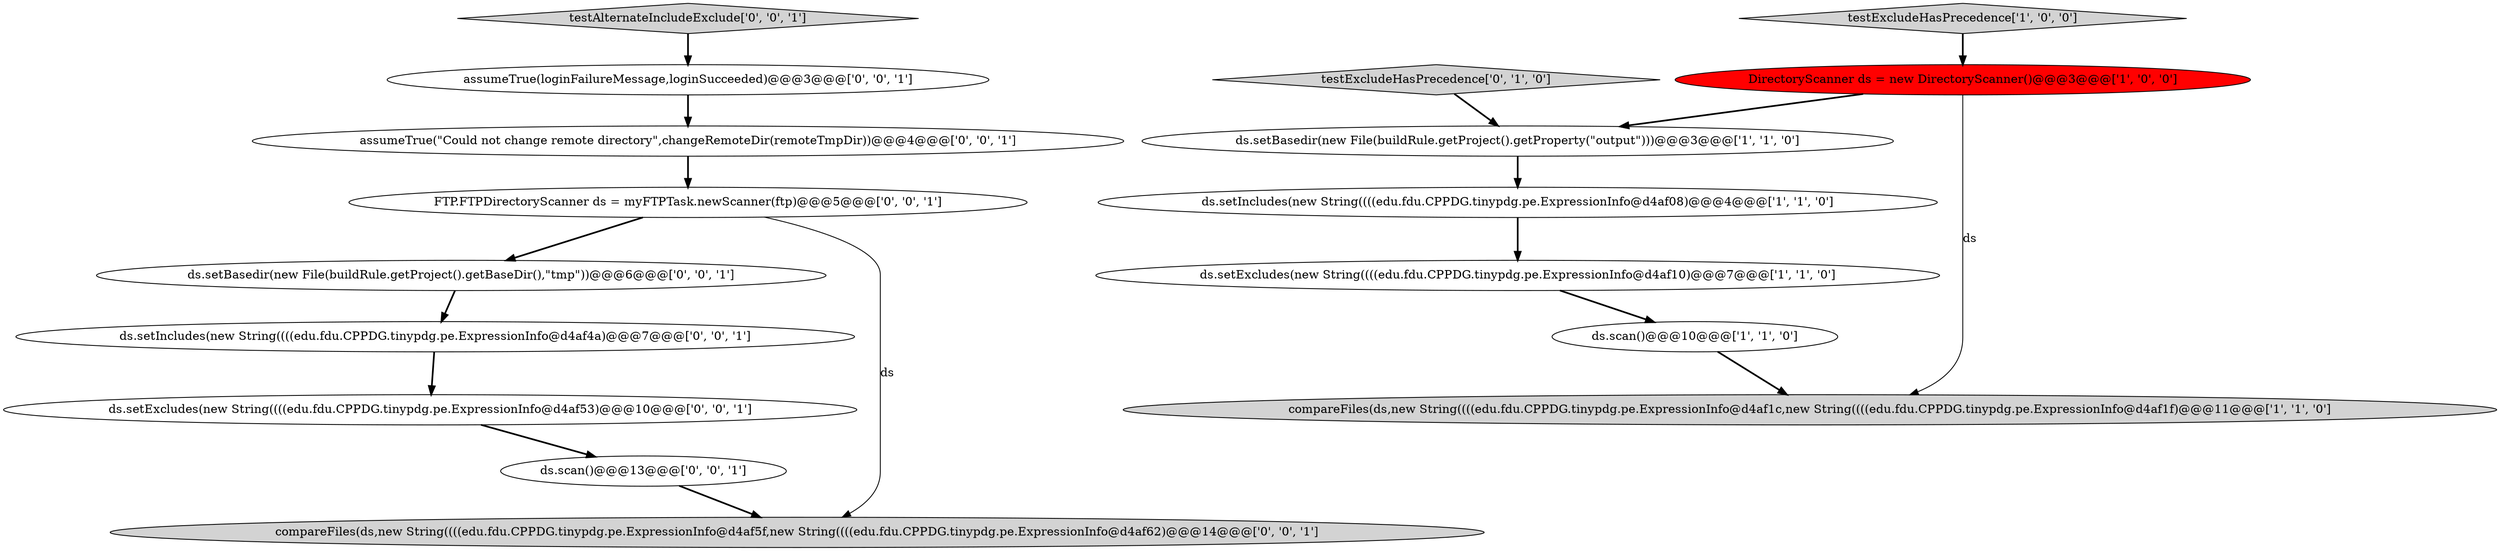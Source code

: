 digraph {
9 [style = filled, label = "FTP.FTPDirectoryScanner ds = myFTPTask.newScanner(ftp)@@@5@@@['0', '0', '1']", fillcolor = white, shape = ellipse image = "AAA0AAABBB3BBB"];
4 [style = filled, label = "DirectoryScanner ds = new DirectoryScanner()@@@3@@@['1', '0', '0']", fillcolor = red, shape = ellipse image = "AAA1AAABBB1BBB"];
10 [style = filled, label = "ds.setBasedir(new File(buildRule.getProject().getBaseDir(),\"tmp\"))@@@6@@@['0', '0', '1']", fillcolor = white, shape = ellipse image = "AAA0AAABBB3BBB"];
13 [style = filled, label = "testAlternateIncludeExclude['0', '0', '1']", fillcolor = lightgray, shape = diamond image = "AAA0AAABBB3BBB"];
1 [style = filled, label = "ds.setIncludes(new String((((edu.fdu.CPPDG.tinypdg.pe.ExpressionInfo@d4af08)@@@4@@@['1', '1', '0']", fillcolor = white, shape = ellipse image = "AAA0AAABBB1BBB"];
5 [style = filled, label = "testExcludeHasPrecedence['1', '0', '0']", fillcolor = lightgray, shape = diamond image = "AAA0AAABBB1BBB"];
0 [style = filled, label = "compareFiles(ds,new String((((edu.fdu.CPPDG.tinypdg.pe.ExpressionInfo@d4af1c,new String((((edu.fdu.CPPDG.tinypdg.pe.ExpressionInfo@d4af1f)@@@11@@@['1', '1', '0']", fillcolor = lightgray, shape = ellipse image = "AAA0AAABBB1BBB"];
16 [style = filled, label = "assumeTrue(\"Could not change remote directory\",changeRemoteDir(remoteTmpDir))@@@4@@@['0', '0', '1']", fillcolor = white, shape = ellipse image = "AAA0AAABBB3BBB"];
7 [style = filled, label = "testExcludeHasPrecedence['0', '1', '0']", fillcolor = lightgray, shape = diamond image = "AAA0AAABBB2BBB"];
2 [style = filled, label = "ds.setBasedir(new File(buildRule.getProject().getProperty(\"output\")))@@@3@@@['1', '1', '0']", fillcolor = white, shape = ellipse image = "AAA0AAABBB1BBB"];
11 [style = filled, label = "ds.scan()@@@13@@@['0', '0', '1']", fillcolor = white, shape = ellipse image = "AAA0AAABBB3BBB"];
15 [style = filled, label = "ds.setExcludes(new String((((edu.fdu.CPPDG.tinypdg.pe.ExpressionInfo@d4af53)@@@10@@@['0', '0', '1']", fillcolor = white, shape = ellipse image = "AAA0AAABBB3BBB"];
6 [style = filled, label = "ds.setExcludes(new String((((edu.fdu.CPPDG.tinypdg.pe.ExpressionInfo@d4af10)@@@7@@@['1', '1', '0']", fillcolor = white, shape = ellipse image = "AAA0AAABBB1BBB"];
12 [style = filled, label = "compareFiles(ds,new String((((edu.fdu.CPPDG.tinypdg.pe.ExpressionInfo@d4af5f,new String((((edu.fdu.CPPDG.tinypdg.pe.ExpressionInfo@d4af62)@@@14@@@['0', '0', '1']", fillcolor = lightgray, shape = ellipse image = "AAA0AAABBB3BBB"];
14 [style = filled, label = "ds.setIncludes(new String((((edu.fdu.CPPDG.tinypdg.pe.ExpressionInfo@d4af4a)@@@7@@@['0', '0', '1']", fillcolor = white, shape = ellipse image = "AAA0AAABBB3BBB"];
3 [style = filled, label = "ds.scan()@@@10@@@['1', '1', '0']", fillcolor = white, shape = ellipse image = "AAA0AAABBB1BBB"];
8 [style = filled, label = "assumeTrue(loginFailureMessage,loginSucceeded)@@@3@@@['0', '0', '1']", fillcolor = white, shape = ellipse image = "AAA0AAABBB3BBB"];
6->3 [style = bold, label=""];
8->16 [style = bold, label=""];
14->15 [style = bold, label=""];
5->4 [style = bold, label=""];
1->6 [style = bold, label=""];
11->12 [style = bold, label=""];
4->2 [style = bold, label=""];
9->10 [style = bold, label=""];
15->11 [style = bold, label=""];
13->8 [style = bold, label=""];
4->0 [style = solid, label="ds"];
10->14 [style = bold, label=""];
7->2 [style = bold, label=""];
2->1 [style = bold, label=""];
16->9 [style = bold, label=""];
3->0 [style = bold, label=""];
9->12 [style = solid, label="ds"];
}
